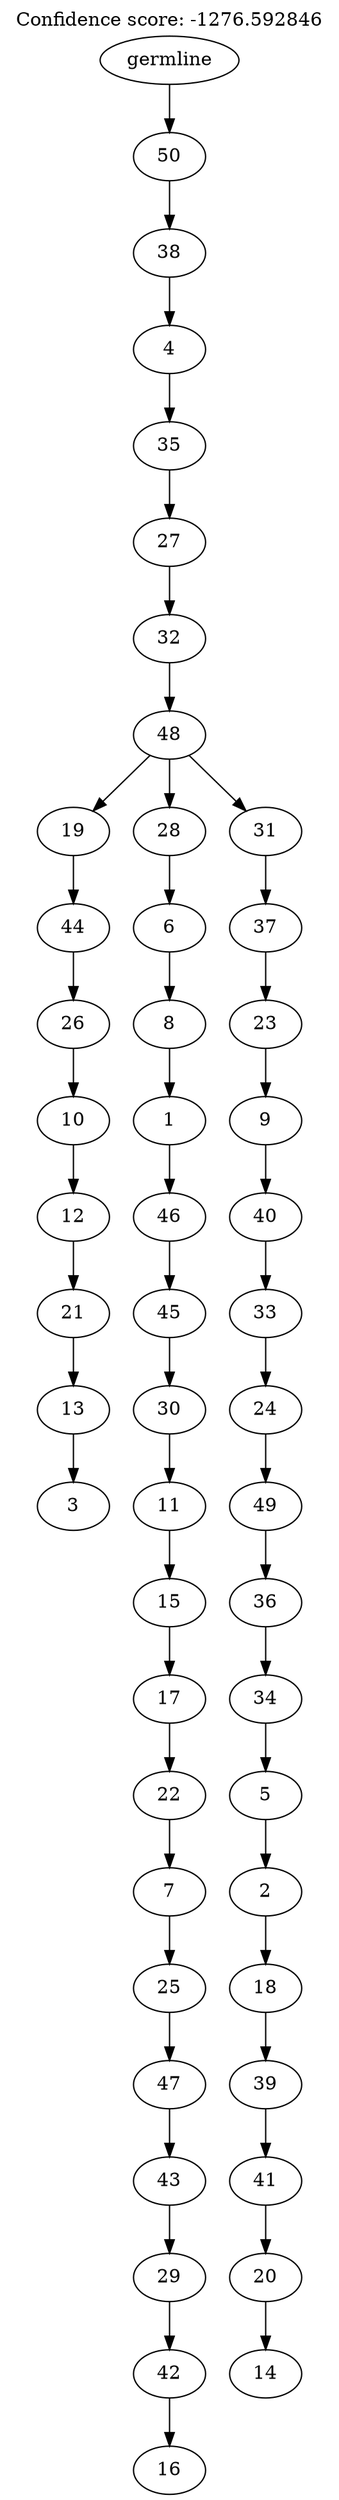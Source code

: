 digraph g {
	"49" -> "50";
	"50" [label="3"];
	"48" -> "49";
	"49" [label="13"];
	"47" -> "48";
	"48" [label="21"];
	"46" -> "47";
	"47" [label="12"];
	"45" -> "46";
	"46" [label="10"];
	"44" -> "45";
	"45" [label="26"];
	"43" -> "44";
	"44" [label="44"];
	"41" -> "42";
	"42" [label="16"];
	"40" -> "41";
	"41" [label="42"];
	"39" -> "40";
	"40" [label="29"];
	"38" -> "39";
	"39" [label="43"];
	"37" -> "38";
	"38" [label="47"];
	"36" -> "37";
	"37" [label="25"];
	"35" -> "36";
	"36" [label="7"];
	"34" -> "35";
	"35" [label="22"];
	"33" -> "34";
	"34" [label="17"];
	"32" -> "33";
	"33" [label="15"];
	"31" -> "32";
	"32" [label="11"];
	"30" -> "31";
	"31" [label="30"];
	"29" -> "30";
	"30" [label="45"];
	"28" -> "29";
	"29" [label="46"];
	"27" -> "28";
	"28" [label="1"];
	"26" -> "27";
	"27" [label="8"];
	"25" -> "26";
	"26" [label="6"];
	"23" -> "24";
	"24" [label="14"];
	"22" -> "23";
	"23" [label="20"];
	"21" -> "22";
	"22" [label="41"];
	"20" -> "21";
	"21" [label="39"];
	"19" -> "20";
	"20" [label="18"];
	"18" -> "19";
	"19" [label="2"];
	"17" -> "18";
	"18" [label="5"];
	"16" -> "17";
	"17" [label="34"];
	"15" -> "16";
	"16" [label="36"];
	"14" -> "15";
	"15" [label="49"];
	"13" -> "14";
	"14" [label="24"];
	"12" -> "13";
	"13" [label="33"];
	"11" -> "12";
	"12" [label="40"];
	"10" -> "11";
	"11" [label="9"];
	"9" -> "10";
	"10" [label="23"];
	"8" -> "9";
	"9" [label="37"];
	"7" -> "8";
	"8" [label="31"];
	"7" -> "25";
	"25" [label="28"];
	"7" -> "43";
	"43" [label="19"];
	"6" -> "7";
	"7" [label="48"];
	"5" -> "6";
	"6" [label="32"];
	"4" -> "5";
	"5" [label="27"];
	"3" -> "4";
	"4" [label="35"];
	"2" -> "3";
	"3" [label="4"];
	"1" -> "2";
	"2" [label="38"];
	"0" -> "1";
	"1" [label="50"];
	"0" [label="germline"];
	labelloc="t";
	label="Confidence score: -1276.592846";
}
